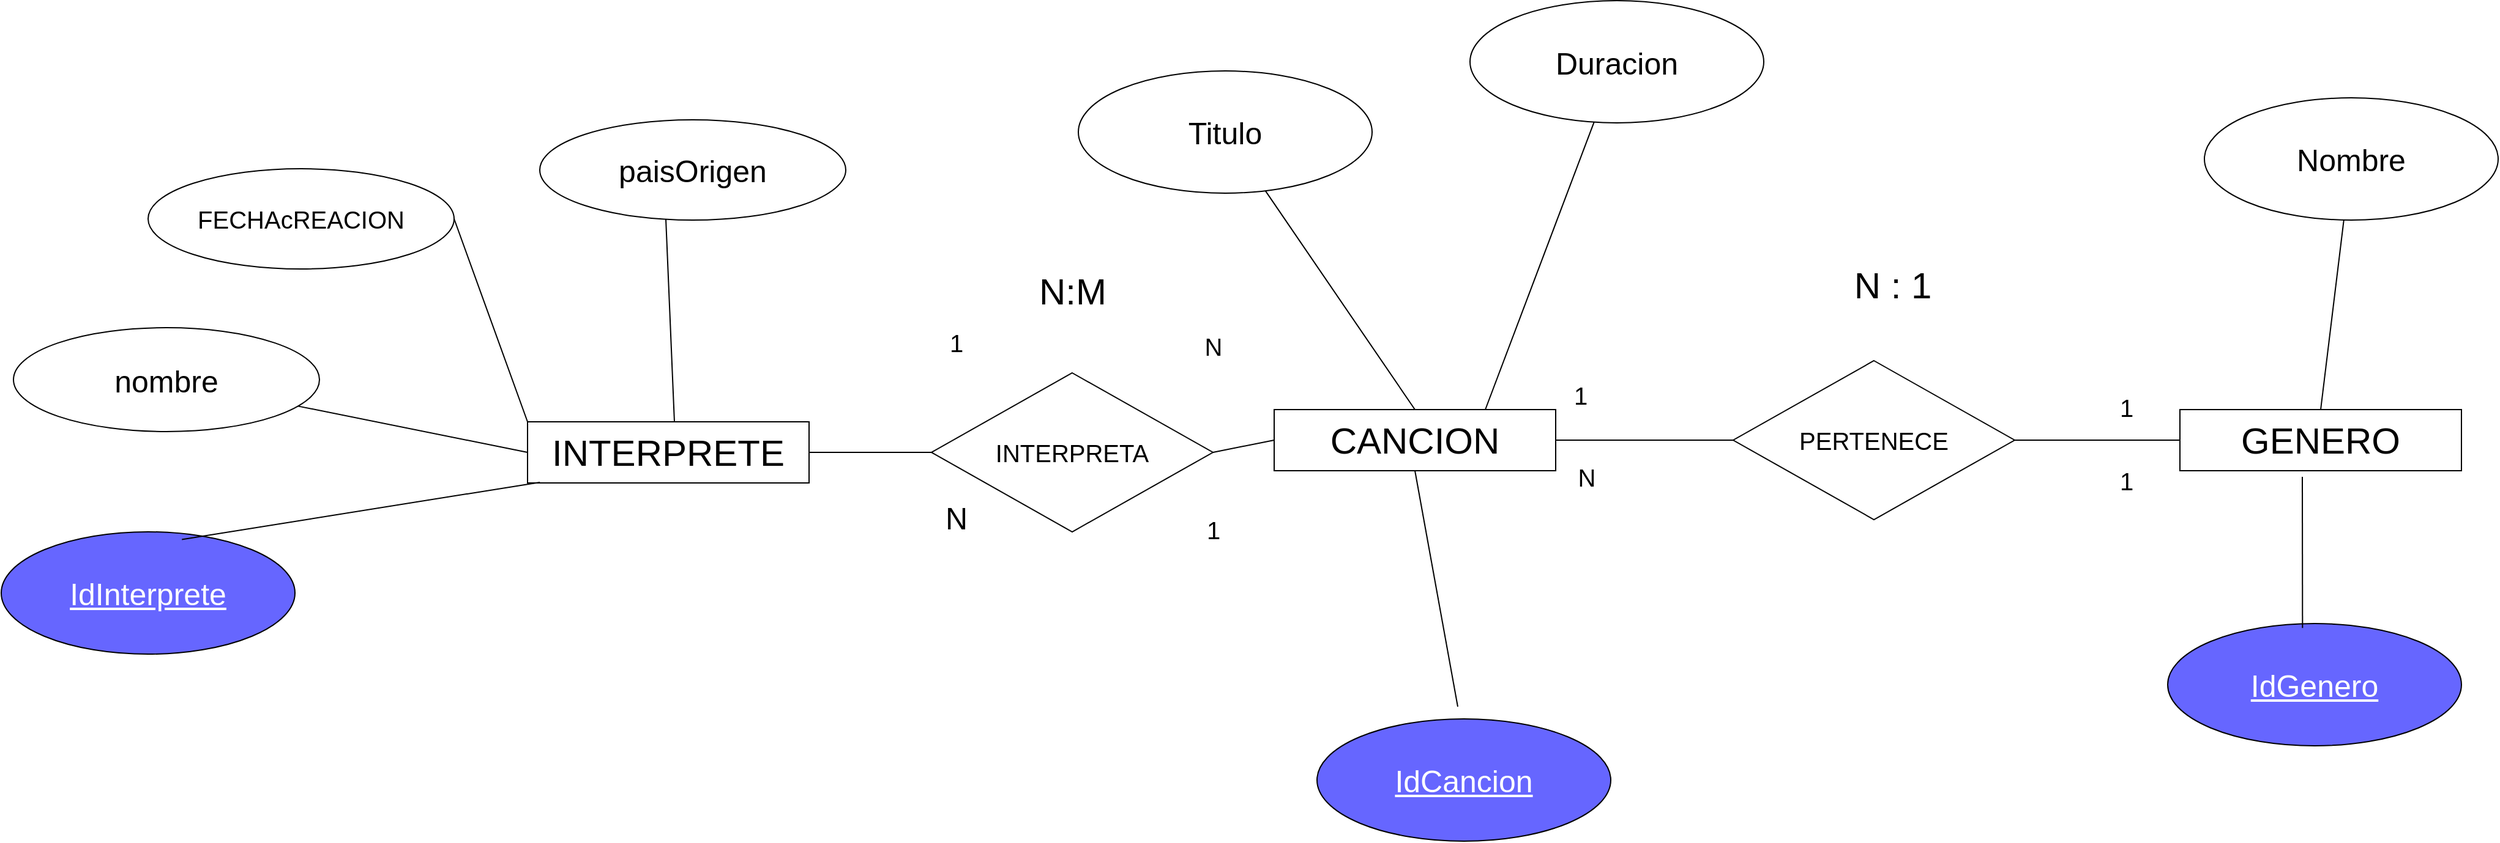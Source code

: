<mxfile version="24.7.14">
  <diagram name="Página-1" id="QQ3gXPR_yv-gL3_W9w7M">
    <mxGraphModel dx="3650" dy="2746" grid="1" gridSize="10" guides="1" tooltips="1" connect="1" arrows="1" fold="1" page="1" pageScale="1" pageWidth="827" pageHeight="1169" math="0" shadow="0">
      <root>
        <mxCell id="0" />
        <mxCell id="1" parent="0" />
        <mxCell id="oH5qLrbqfe1AHEBTjPtD-22" value="&lt;font style=&quot;font-size: 30px;&quot;&gt;INTERPRETE&lt;/font&gt;" style="html=1;whiteSpace=wrap;" parent="1" vertex="1">
          <mxGeometry x="-170" y="-643" width="230" height="50" as="geometry" />
        </mxCell>
        <mxCell id="oH5qLrbqfe1AHEBTjPtD-23" value="&lt;div style=&quot;font-size: 30px;&quot;&gt;&lt;font style=&quot;font-size: 30px;&quot;&gt;CANCION&lt;/font&gt;&lt;/div&gt;" style="html=1;whiteSpace=wrap;" parent="1" vertex="1">
          <mxGeometry x="440" y="-653" width="230" height="50" as="geometry" />
        </mxCell>
        <mxCell id="oH5qLrbqfe1AHEBTjPtD-24" value="&lt;div style=&quot;font-size: 30px;&quot;&gt;GENERO&lt;/div&gt;" style="html=1;whiteSpace=wrap;" parent="1" vertex="1">
          <mxGeometry x="1180" y="-653" width="230" height="50" as="geometry" />
        </mxCell>
        <mxCell id="oH5qLrbqfe1AHEBTjPtD-27" value="&lt;font style=&quot;font-size: 20px;&quot;&gt;INTERPRETA&lt;/font&gt;" style="rhombus;whiteSpace=wrap;html=1;" parent="1" vertex="1">
          <mxGeometry x="160" y="-683" width="230" height="130" as="geometry" />
        </mxCell>
        <mxCell id="oH5qLrbqfe1AHEBTjPtD-29" value="" style="endArrow=none;html=1;rounded=0;exitX=1;exitY=0.5;exitDx=0;exitDy=0;entryX=0;entryY=0.5;entryDx=0;entryDy=0;" parent="1" source="oH5qLrbqfe1AHEBTjPtD-22" target="oH5qLrbqfe1AHEBTjPtD-27" edge="1">
          <mxGeometry width="50" height="50" relative="1" as="geometry">
            <mxPoint x="180" y="-548" as="sourcePoint" />
            <mxPoint x="230" y="-598" as="targetPoint" />
          </mxGeometry>
        </mxCell>
        <mxCell id="oH5qLrbqfe1AHEBTjPtD-30" value="" style="endArrow=none;html=1;rounded=0;entryX=0;entryY=0.5;entryDx=0;entryDy=0;exitX=1;exitY=0.5;exitDx=0;exitDy=0;" parent="1" source="oH5qLrbqfe1AHEBTjPtD-27" target="oH5qLrbqfe1AHEBTjPtD-23" edge="1">
          <mxGeometry width="50" height="50" relative="1" as="geometry">
            <mxPoint x="360" y="-538" as="sourcePoint" />
            <mxPoint x="410" y="-588" as="targetPoint" />
          </mxGeometry>
        </mxCell>
        <mxCell id="oH5qLrbqfe1AHEBTjPtD-31" value="" style="endArrow=none;html=1;rounded=0;entryX=0;entryY=0.5;entryDx=0;entryDy=0;exitX=1;exitY=0.5;exitDx=0;exitDy=0;" parent="1" source="oH5qLrbqfe1AHEBTjPtD-23" edge="1">
          <mxGeometry width="50" height="50" relative="1" as="geometry">
            <mxPoint x="680" y="-548" as="sourcePoint" />
            <mxPoint x="820" y="-628" as="targetPoint" />
          </mxGeometry>
        </mxCell>
        <mxCell id="oH5qLrbqfe1AHEBTjPtD-32" value="" style="endArrow=none;html=1;rounded=0;entryX=0;entryY=0.5;entryDx=0;entryDy=0;exitX=1;exitY=0.5;exitDx=0;exitDy=0;" parent="1" source="oH5qLrbqfe1AHEBTjPtD-44" target="oH5qLrbqfe1AHEBTjPtD-24" edge="1">
          <mxGeometry width="50" height="50" relative="1" as="geometry">
            <mxPoint x="1061" y="-618" as="sourcePoint" />
            <mxPoint x="1071" y="-628" as="targetPoint" />
          </mxGeometry>
        </mxCell>
        <mxCell id="oH5qLrbqfe1AHEBTjPtD-34" value="&lt;div style=&quot;font-size: 20px;&quot;&gt;1&lt;/div&gt;" style="text;html=1;align=center;verticalAlign=middle;resizable=0;points=[];autosize=1;strokeColor=none;fillColor=none;" parent="1" vertex="1">
          <mxGeometry x="675" y="-685" width="30" height="40" as="geometry" />
        </mxCell>
        <mxCell id="oH5qLrbqfe1AHEBTjPtD-35" value="&lt;div style=&quot;font-size: 20px;&quot;&gt;1&lt;/div&gt;" style="text;html=1;align=center;verticalAlign=middle;resizable=0;points=[];autosize=1;strokeColor=none;fillColor=none;" parent="1" vertex="1">
          <mxGeometry x="1121" y="-675" width="30" height="40" as="geometry" />
        </mxCell>
        <mxCell id="oH5qLrbqfe1AHEBTjPtD-36" value="&lt;div style=&quot;font-size: 20px;&quot;&gt;1&lt;/div&gt;" style="text;html=1;align=center;verticalAlign=middle;resizable=0;points=[];autosize=1;strokeColor=none;fillColor=none;" parent="1" vertex="1">
          <mxGeometry x="1121" y="-615" width="30" height="40" as="geometry" />
        </mxCell>
        <mxCell id="oH5qLrbqfe1AHEBTjPtD-37" value="&lt;div style=&quot;font-size: 20px;&quot;&gt;N&lt;/div&gt;" style="text;html=1;align=center;verticalAlign=middle;resizable=0;points=[];autosize=1;strokeColor=none;fillColor=none;" parent="1" vertex="1">
          <mxGeometry x="675" y="-618" width="40" height="40" as="geometry" />
        </mxCell>
        <mxCell id="oH5qLrbqfe1AHEBTjPtD-38" value="&lt;font style=&quot;font-size: 30px;&quot;&gt;N : 1&lt;/font&gt;" style="text;html=1;align=center;verticalAlign=middle;resizable=0;points=[];autosize=1;strokeColor=none;fillColor=none;" parent="1" vertex="1">
          <mxGeometry x="900" y="-780" width="90" height="50" as="geometry" />
        </mxCell>
        <mxCell id="oH5qLrbqfe1AHEBTjPtD-39" value="&lt;font style=&quot;font-size: 20px;&quot;&gt;1&lt;/font&gt;" style="text;html=1;align=center;verticalAlign=middle;resizable=0;points=[];autosize=1;strokeColor=none;fillColor=none;" parent="1" vertex="1">
          <mxGeometry x="165" y="-728" width="30" height="40" as="geometry" />
        </mxCell>
        <mxCell id="oH5qLrbqfe1AHEBTjPtD-40" value="&lt;font style=&quot;font-size: 20px;&quot;&gt;N&lt;/font&gt;" style="text;html=1;align=center;verticalAlign=middle;resizable=0;points=[];autosize=1;strokeColor=none;fillColor=none;" parent="1" vertex="1">
          <mxGeometry x="370" y="-725" width="40" height="40" as="geometry" />
        </mxCell>
        <mxCell id="oH5qLrbqfe1AHEBTjPtD-41" value="&lt;font style=&quot;font-size: 20px;&quot;&gt;1&lt;/font&gt;" style="text;html=1;align=center;verticalAlign=middle;resizable=0;points=[];autosize=1;strokeColor=none;fillColor=none;" parent="1" vertex="1">
          <mxGeometry x="375" y="-575" width="30" height="40" as="geometry" />
        </mxCell>
        <mxCell id="oH5qLrbqfe1AHEBTjPtD-42" value="&lt;font style=&quot;font-size: 25px;&quot;&gt;N&lt;/font&gt;" style="text;html=1;align=center;verticalAlign=middle;resizable=0;points=[];autosize=1;strokeColor=none;fillColor=none;" parent="1" vertex="1">
          <mxGeometry x="160" y="-585" width="40" height="40" as="geometry" />
        </mxCell>
        <mxCell id="oH5qLrbqfe1AHEBTjPtD-43" value="&lt;font style=&quot;font-size: 30px;&quot;&gt;N:M&lt;/font&gt;" style="text;html=1;align=center;verticalAlign=middle;resizable=0;points=[];autosize=1;strokeColor=none;fillColor=none;" parent="1" vertex="1">
          <mxGeometry x="235" y="-775" width="80" height="50" as="geometry" />
        </mxCell>
        <mxCell id="oH5qLrbqfe1AHEBTjPtD-44" value="&lt;font style=&quot;font-size: 20px;&quot;&gt;PERTENECE&lt;/font&gt;" style="rhombus;whiteSpace=wrap;html=1;" parent="1" vertex="1">
          <mxGeometry x="815" y="-693" width="230" height="130" as="geometry" />
        </mxCell>
        <mxCell id="oH5qLrbqfe1AHEBTjPtD-45" value="&lt;font color=&quot;#ffffff&quot; style=&quot;font-size: 25px;&quot;&gt;&lt;u&gt;IdInterprete&lt;/u&gt;&lt;/font&gt;" style="ellipse;whiteSpace=wrap;html=1;fillColor=#6666FF;" parent="1" vertex="1">
          <mxGeometry x="-600" y="-553" width="240" height="100" as="geometry" />
        </mxCell>
        <mxCell id="oH5qLrbqfe1AHEBTjPtD-49" value="&lt;font style=&quot;font-size: 25px;&quot;&gt;nombre&lt;/font&gt;" style="ellipse;whiteSpace=wrap;html=1;" parent="1" vertex="1">
          <mxGeometry x="-590" y="-720" width="250" height="85" as="geometry" />
        </mxCell>
        <mxCell id="oH5qLrbqfe1AHEBTjPtD-51" value="&lt;font style=&quot;font-size: 20px;&quot;&gt;FECHAcREACION&lt;/font&gt;" style="ellipse;whiteSpace=wrap;html=1;" parent="1" vertex="1">
          <mxGeometry x="-480" y="-850" width="250" height="82" as="geometry" />
        </mxCell>
        <mxCell id="oH5qLrbqfe1AHEBTjPtD-53" value="&lt;font style=&quot;font-size: 25px;&quot;&gt;paisOrigen&lt;/font&gt;" style="ellipse;whiteSpace=wrap;html=1;" parent="1" vertex="1">
          <mxGeometry x="-160" y="-890" width="250" height="82" as="geometry" />
        </mxCell>
        <mxCell id="oH5qLrbqfe1AHEBTjPtD-55" value="&lt;font style=&quot;font-size: 25px;&quot;&gt;Titulo&lt;/font&gt;" style="ellipse;whiteSpace=wrap;html=1;" parent="1" vertex="1">
          <mxGeometry x="280" y="-930" width="240" height="100" as="geometry" />
        </mxCell>
        <mxCell id="oH5qLrbqfe1AHEBTjPtD-57" value="&lt;div&gt;&lt;font color=&quot;#ffffff&quot; style=&quot;font-size: 25px;&quot;&gt;&lt;u&gt;IdGenero&lt;/u&gt;&lt;/font&gt;&lt;/div&gt;" style="ellipse;whiteSpace=wrap;html=1;fillColor=#6666FF;" parent="1" vertex="1">
          <mxGeometry x="1170" y="-478" width="240" height="100" as="geometry" />
        </mxCell>
        <mxCell id="oH5qLrbqfe1AHEBTjPtD-59" value="" style="endArrow=none;html=1;rounded=0;entryX=0.459;entryY=0.036;entryDx=0;entryDy=0;entryPerimeter=0;" parent="1" target="oH5qLrbqfe1AHEBTjPtD-57" edge="1">
          <mxGeometry width="50" height="50" relative="1" as="geometry">
            <mxPoint x="1280" y="-598" as="sourcePoint" />
            <mxPoint x="1277" y="-488" as="targetPoint" />
          </mxGeometry>
        </mxCell>
        <mxCell id="oH5qLrbqfe1AHEBTjPtD-60" value="" style="endArrow=none;html=1;rounded=0;exitX=0.5;exitY=0;exitDx=0;exitDy=0;" parent="1" target="oH5qLrbqfe1AHEBTjPtD-55" edge="1" source="oH5qLrbqfe1AHEBTjPtD-23">
          <mxGeometry width="50" height="50" relative="1" as="geometry">
            <mxPoint x="549.29" y="-603" as="sourcePoint" />
            <mxPoint x="550" y="-488" as="targetPoint" />
          </mxGeometry>
        </mxCell>
        <mxCell id="oH5qLrbqfe1AHEBTjPtD-61" value="" style="endArrow=none;html=1;rounded=0;entryX=0.615;entryY=0.063;entryDx=0;entryDy=0;entryPerimeter=0;exitX=0.044;exitY=0.989;exitDx=0;exitDy=0;exitPerimeter=0;" parent="1" target="oH5qLrbqfe1AHEBTjPtD-45" edge="1" source="oH5qLrbqfe1AHEBTjPtD-22">
          <mxGeometry width="50" height="50" relative="1" as="geometry">
            <mxPoint x="-180" y="-588" as="sourcePoint" />
            <mxPoint x="-49.29" y="-488" as="targetPoint" />
          </mxGeometry>
        </mxCell>
        <mxCell id="oH5qLrbqfe1AHEBTjPtD-62" value="" style="endArrow=none;html=1;rounded=0;exitX=0.412;exitY=0.991;exitDx=0;exitDy=0;exitPerimeter=0;" parent="1" source="oH5qLrbqfe1AHEBTjPtD-53" edge="1">
          <mxGeometry width="50" height="50" relative="1" as="geometry">
            <mxPoint x="-40.71" y="-743" as="sourcePoint" />
            <mxPoint x="-50.0" y="-643" as="targetPoint" />
          </mxGeometry>
        </mxCell>
        <mxCell id="oH5qLrbqfe1AHEBTjPtD-63" value="" style="endArrow=none;html=1;rounded=0;exitX=0;exitY=0.5;exitDx=0;exitDy=0;" parent="1" target="oH5qLrbqfe1AHEBTjPtD-49" edge="1" source="oH5qLrbqfe1AHEBTjPtD-22">
          <mxGeometry width="50" height="50" relative="1" as="geometry">
            <mxPoint x="-180" y="-620" as="sourcePoint" />
            <mxPoint x="-220.0" y="-528" as="targetPoint" />
          </mxGeometry>
        </mxCell>
        <mxCell id="oH5qLrbqfe1AHEBTjPtD-64" value="" style="endArrow=none;html=1;rounded=0;exitX=1;exitY=0.5;exitDx=0;exitDy=0;entryX=0;entryY=0;entryDx=0;entryDy=0;" parent="1" source="oH5qLrbqfe1AHEBTjPtD-51" target="oH5qLrbqfe1AHEBTjPtD-22" edge="1">
          <mxGeometry width="50" height="50" relative="1" as="geometry">
            <mxPoint x="-179.71" y="-743" as="sourcePoint" />
            <mxPoint x="-189.0" y="-643" as="targetPoint" />
          </mxGeometry>
        </mxCell>
        <mxCell id="NNs3hzfdjsxn2Neaqjzs-1" value="&lt;div&gt;&lt;font color=&quot;#ffffff&quot; style=&quot;font-size: 25px;&quot;&gt;&lt;u&gt;IdCancion&lt;/u&gt;&lt;/font&gt;&lt;/div&gt;" style="ellipse;whiteSpace=wrap;html=1;fillColor=#6666FF;" vertex="1" parent="1">
          <mxGeometry x="475" y="-400" width="240" height="100" as="geometry" />
        </mxCell>
        <mxCell id="NNs3hzfdjsxn2Neaqjzs-2" value="" style="endArrow=none;html=1;rounded=0;exitX=0.5;exitY=1;exitDx=0;exitDy=0;" edge="1" parent="1" source="oH5qLrbqfe1AHEBTjPtD-23">
          <mxGeometry width="50" height="50" relative="1" as="geometry">
            <mxPoint x="570" y="-145" as="sourcePoint" />
            <mxPoint x="590" y="-410" as="targetPoint" />
          </mxGeometry>
        </mxCell>
        <mxCell id="NNs3hzfdjsxn2Neaqjzs-3" value="&lt;div&gt;&lt;font style=&quot;font-size: 25px;&quot;&gt;Nombre&lt;/font&gt;&lt;/div&gt;" style="ellipse;whiteSpace=wrap;html=1;" vertex="1" parent="1">
          <mxGeometry x="1200" y="-908" width="240" height="100" as="geometry" />
        </mxCell>
        <mxCell id="NNs3hzfdjsxn2Neaqjzs-4" value="" style="endArrow=none;html=1;rounded=0;exitX=0.5;exitY=0;exitDx=0;exitDy=0;" edge="1" parent="1" target="NNs3hzfdjsxn2Neaqjzs-3">
          <mxGeometry width="50" height="50" relative="1" as="geometry">
            <mxPoint x="1295" y="-653" as="sourcePoint" />
            <mxPoint x="1290" y="-488" as="targetPoint" />
          </mxGeometry>
        </mxCell>
        <mxCell id="NNs3hzfdjsxn2Neaqjzs-5" value="&lt;font style=&quot;font-size: 25px;&quot;&gt;Duracion&lt;/font&gt;" style="ellipse;whiteSpace=wrap;html=1;" vertex="1" parent="1">
          <mxGeometry x="600" y="-987.5" width="240" height="100" as="geometry" />
        </mxCell>
        <mxCell id="NNs3hzfdjsxn2Neaqjzs-6" value="" style="endArrow=none;html=1;rounded=0;exitX=0.75;exitY=0;exitDx=0;exitDy=0;" edge="1" parent="1" target="NNs3hzfdjsxn2Neaqjzs-5" source="oH5qLrbqfe1AHEBTjPtD-23">
          <mxGeometry width="50" height="50" relative="1" as="geometry">
            <mxPoint x="875" y="-710.5" as="sourcePoint" />
            <mxPoint x="870" y="-545.5" as="targetPoint" />
          </mxGeometry>
        </mxCell>
      </root>
    </mxGraphModel>
  </diagram>
</mxfile>
